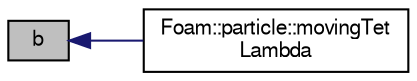 digraph "b"
{
  bgcolor="transparent";
  edge [fontname="FreeSans",fontsize="10",labelfontname="FreeSans",labelfontsize="10"];
  node [fontname="FreeSans",fontsize="10",shape=record];
  rankdir="LR";
  Node1 [label="b",height=0.2,width=0.4,color="black", fillcolor="grey75", style="filled" fontcolor="black"];
  Node1 -> Node2 [dir="back",color="midnightblue",fontsize="10",style="solid",fontname="FreeSans"];
  Node2 [label="Foam::particle::movingTet\lLambda",height=0.2,width=0.4,color="black",URL="$a01725.html#a261befed3e20dde68163be29459e010b",tooltip="Find the lambda value for a moving tri face. "];
}
